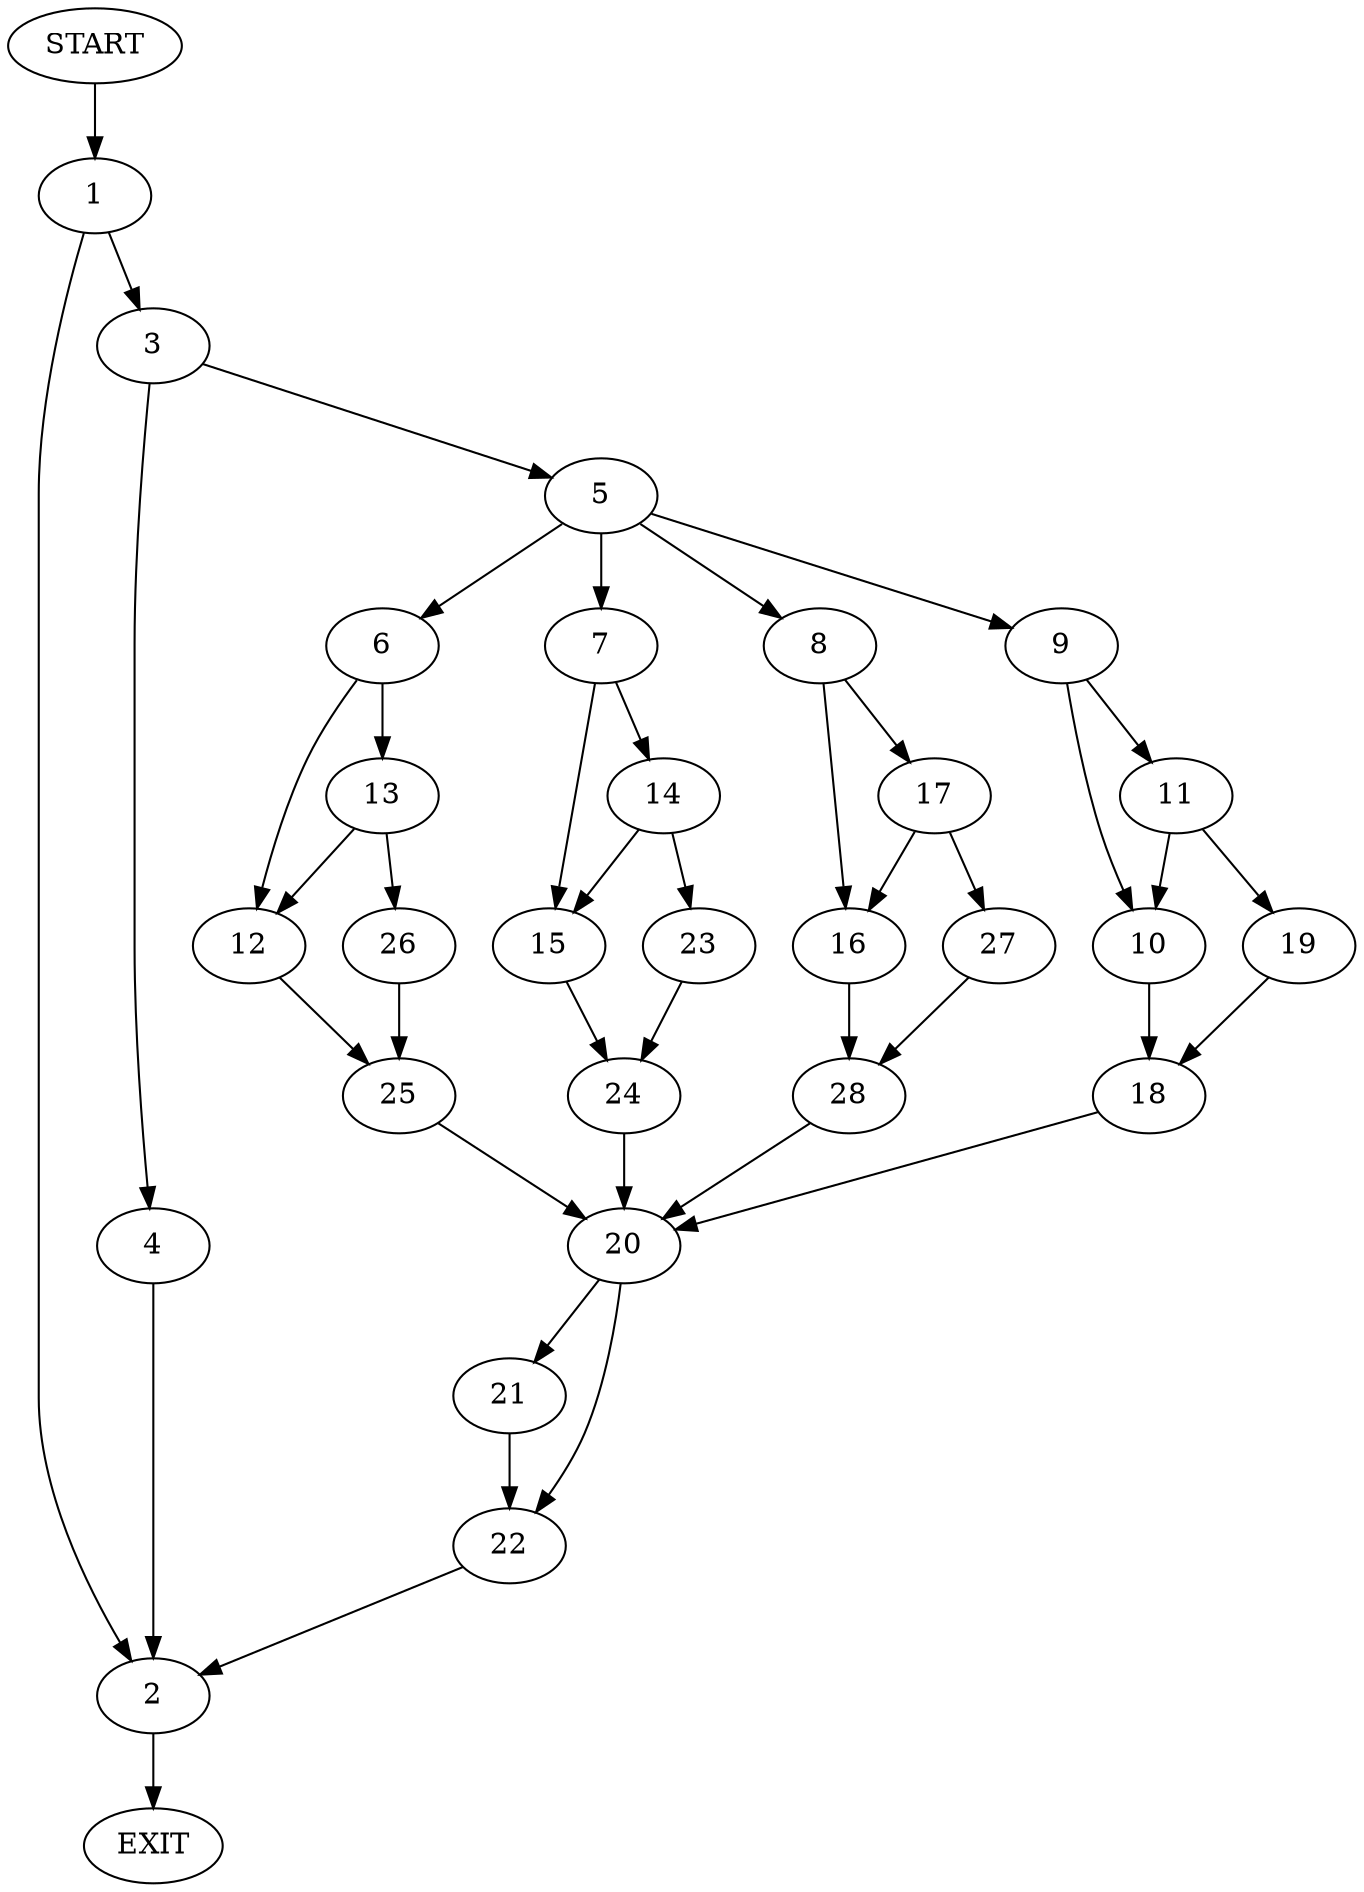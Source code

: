 digraph {
0 [label="START"]
29 [label="EXIT"]
0 -> 1
1 -> 2
1 -> 3
2 -> 29
3 -> 4
3 -> 5
4 -> 2
5 -> 6
5 -> 7
5 -> 8
5 -> 9
9 -> 10
9 -> 11
6 -> 12
6 -> 13
7 -> 14
7 -> 15
8 -> 16
8 -> 17
10 -> 18
11 -> 10
11 -> 19
19 -> 18
18 -> 20
20 -> 21
20 -> 22
14 -> 23
14 -> 15
15 -> 24
23 -> 24
24 -> 20
12 -> 25
13 -> 26
13 -> 12
26 -> 25
25 -> 20
17 -> 16
17 -> 27
16 -> 28
27 -> 28
28 -> 20
22 -> 2
21 -> 22
}
